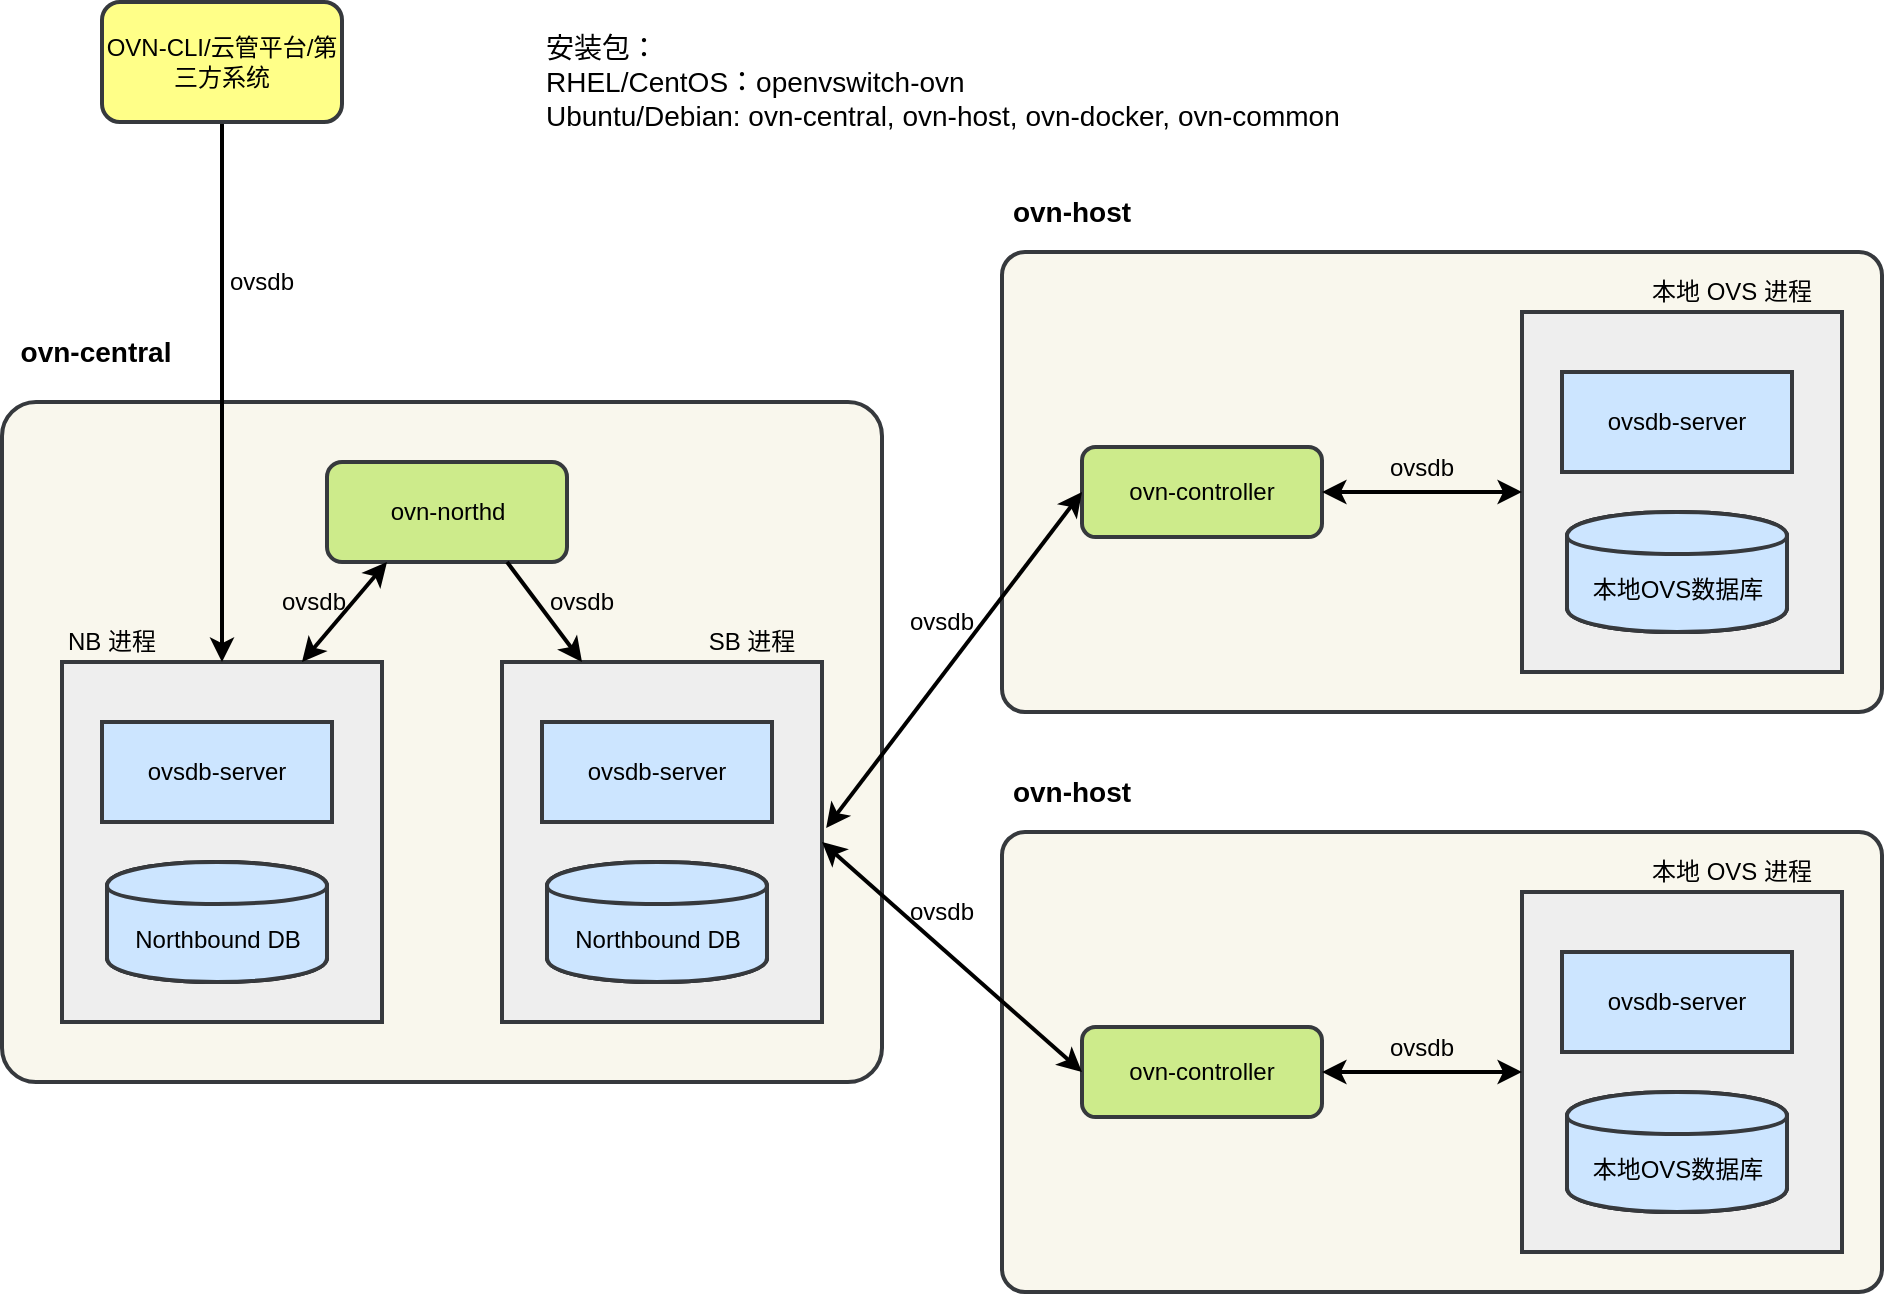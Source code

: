 <mxfile version="12.8.1" type="github">
  <diagram id="UbnmEzKU4DW8Wje90Gz_" name="Page-1">
    <mxGraphModel dx="1102" dy="1751" grid="1" gridSize="10" guides="1" tooltips="1" connect="1" arrows="1" fold="1" page="1" pageScale="1" pageWidth="827" pageHeight="1169" math="0" shadow="0">
      <root>
        <mxCell id="0" />
        <mxCell id="1" parent="0" />
        <mxCell id="Mz17t4GqtwZhGM6FCN8D-23" value="" style="rounded=1;whiteSpace=wrap;html=1;arcSize=5;fillColor=#f9f7ed;strokeColor=#36393d;strokeWidth=2;" parent="1" vertex="1">
          <mxGeometry x="50" y="160" width="440" height="340" as="geometry" />
        </mxCell>
        <mxCell id="Mz17t4GqtwZhGM6FCN8D-24" value="" style="rounded=0;whiteSpace=wrap;html=1;fillColor=#eeeeee;strokeColor=#36393d;strokeWidth=2;" parent="1" vertex="1">
          <mxGeometry x="80" y="290" width="160" height="180" as="geometry" />
        </mxCell>
        <mxCell id="Mz17t4GqtwZhGM6FCN8D-25" value="ovsdb-server" style="rounded=0;whiteSpace=wrap;html=1;fillColor=#cce5ff;strokeColor=#36393d;strokeWidth=2;" parent="1" vertex="1">
          <mxGeometry x="100" y="320" width="115" height="50" as="geometry" />
        </mxCell>
        <mxCell id="Mz17t4GqtwZhGM6FCN8D-26" value="Northbound DB" style="shape=cylinder;whiteSpace=wrap;html=1;boundedLbl=1;backgroundOutline=1;strokeWidth=2;" parent="1" vertex="1">
          <mxGeometry x="102.5" y="390" width="110" height="60" as="geometry" />
        </mxCell>
        <mxCell id="Mz17t4GqtwZhGM6FCN8D-27" value="Northbound DB" style="shape=cylinder;whiteSpace=wrap;html=1;boundedLbl=1;backgroundOutline=1;fillColor=#cce5ff;strokeColor=#36393d;strokeWidth=2;" parent="1" vertex="1">
          <mxGeometry x="102.5" y="390" width="110" height="60" as="geometry" />
        </mxCell>
        <mxCell id="Mz17t4GqtwZhGM6FCN8D-28" value="" style="rounded=0;whiteSpace=wrap;html=1;fillColor=#eeeeee;strokeColor=#36393d;strokeWidth=2;" parent="1" vertex="1">
          <mxGeometry x="300" y="290" width="160" height="180" as="geometry" />
        </mxCell>
        <mxCell id="Mz17t4GqtwZhGM6FCN8D-29" value="ovsdb-server" style="rounded=0;whiteSpace=wrap;html=1;fillColor=#cce5ff;strokeColor=#36393d;strokeWidth=2;" parent="1" vertex="1">
          <mxGeometry x="320" y="320" width="115" height="50" as="geometry" />
        </mxCell>
        <mxCell id="Mz17t4GqtwZhGM6FCN8D-30" value="Northbound DB" style="shape=cylinder;whiteSpace=wrap;html=1;boundedLbl=1;backgroundOutline=1;strokeWidth=2;" parent="1" vertex="1">
          <mxGeometry x="322.5" y="390" width="110" height="60" as="geometry" />
        </mxCell>
        <mxCell id="Mz17t4GqtwZhGM6FCN8D-31" value="Northbound DB" style="shape=cylinder;whiteSpace=wrap;html=1;boundedLbl=1;backgroundOutline=1;fillColor=#cce5ff;strokeColor=#36393d;strokeWidth=2;" parent="1" vertex="1">
          <mxGeometry x="322.5" y="390" width="110" height="60" as="geometry" />
        </mxCell>
        <mxCell id="Mz17t4GqtwZhGM6FCN8D-32" value="ovn-northd" style="rounded=1;whiteSpace=wrap;html=1;fillColor=#cdeb8b;strokeColor=#36393d;strokeWidth=2;" parent="1" vertex="1">
          <mxGeometry x="212.5" y="190" width="120" height="50" as="geometry" />
        </mxCell>
        <mxCell id="Mz17t4GqtwZhGM6FCN8D-33" value="" style="endArrow=classic;startArrow=classic;html=1;exitX=0.75;exitY=0;exitDx=0;exitDy=0;entryX=0.25;entryY=1;entryDx=0;entryDy=0;strokeWidth=2;" parent="1" source="Mz17t4GqtwZhGM6FCN8D-24" target="Mz17t4GqtwZhGM6FCN8D-32" edge="1">
          <mxGeometry width="50" height="50" relative="1" as="geometry">
            <mxPoint x="212.5" y="290" as="sourcePoint" />
            <mxPoint x="262.5" y="240" as="targetPoint" />
          </mxGeometry>
        </mxCell>
        <mxCell id="Mz17t4GqtwZhGM6FCN8D-35" value="NB 进程" style="text;html=1;strokeColor=none;fillColor=none;align=center;verticalAlign=middle;whiteSpace=wrap;rounded=0;strokeWidth=2;" parent="1" vertex="1">
          <mxGeometry x="80" y="270" width="50" height="20" as="geometry" />
        </mxCell>
        <mxCell id="Mz17t4GqtwZhGM6FCN8D-36" value="SB 进程" style="text;html=1;strokeColor=none;fillColor=none;align=center;verticalAlign=middle;whiteSpace=wrap;rounded=0;strokeWidth=2;" parent="1" vertex="1">
          <mxGeometry x="400" y="270" width="50" height="20" as="geometry" />
        </mxCell>
        <mxCell id="Mz17t4GqtwZhGM6FCN8D-38" value="ovsdb" style="text;html=1;strokeColor=none;fillColor=none;align=center;verticalAlign=middle;whiteSpace=wrap;rounded=0;strokeWidth=2;" parent="1" vertex="1">
          <mxGeometry x="186" y="250" width="40" height="20" as="geometry" />
        </mxCell>
        <mxCell id="Mz17t4GqtwZhGM6FCN8D-39" value="ovsdb" style="text;html=1;strokeColor=none;fillColor=none;align=center;verticalAlign=middle;whiteSpace=wrap;rounded=0;strokeWidth=2;" parent="1" vertex="1">
          <mxGeometry x="320" y="250" width="40" height="20" as="geometry" />
        </mxCell>
        <mxCell id="Mz17t4GqtwZhGM6FCN8D-40" value="" style="endArrow=classic;html=1;exitX=0.75;exitY=1;exitDx=0;exitDy=0;entryX=0.25;entryY=0;entryDx=0;entryDy=0;strokeWidth=2;" parent="1" source="Mz17t4GqtwZhGM6FCN8D-32" target="Mz17t4GqtwZhGM6FCN8D-28" edge="1">
          <mxGeometry width="50" height="50" relative="1" as="geometry">
            <mxPoint x="100" y="260" as="sourcePoint" />
            <mxPoint x="150" y="210" as="targetPoint" />
          </mxGeometry>
        </mxCell>
        <mxCell id="Mz17t4GqtwZhGM6FCN8D-41" value="" style="rounded=1;whiteSpace=wrap;html=1;arcSize=5;fillColor=#f9f7ed;strokeColor=#36393d;strokeWidth=2;" parent="1" vertex="1">
          <mxGeometry x="550" y="85" width="440" height="230" as="geometry" />
        </mxCell>
        <mxCell id="Mz17t4GqtwZhGM6FCN8D-42" value="ovn-controller" style="rounded=1;whiteSpace=wrap;html=1;fillColor=#cdeb8b;strokeColor=#36393d;strokeWidth=2;" parent="1" vertex="1">
          <mxGeometry x="590" y="182.5" width="120" height="45" as="geometry" />
        </mxCell>
        <mxCell id="Mz17t4GqtwZhGM6FCN8D-43" value="" style="rounded=0;whiteSpace=wrap;html=1;fillColor=#eeeeee;strokeColor=#36393d;strokeWidth=2;" parent="1" vertex="1">
          <mxGeometry x="810" y="115" width="160" height="180" as="geometry" />
        </mxCell>
        <mxCell id="Mz17t4GqtwZhGM6FCN8D-44" value="ovsdb-server" style="rounded=0;whiteSpace=wrap;html=1;fillColor=#cce5ff;strokeColor=#36393d;strokeWidth=2;" parent="1" vertex="1">
          <mxGeometry x="830" y="145" width="115" height="50" as="geometry" />
        </mxCell>
        <mxCell id="Mz17t4GqtwZhGM6FCN8D-45" value="Northbound DB" style="shape=cylinder;whiteSpace=wrap;html=1;boundedLbl=1;backgroundOutline=1;strokeWidth=2;" parent="1" vertex="1">
          <mxGeometry x="832.5" y="215" width="110" height="60" as="geometry" />
        </mxCell>
        <mxCell id="Mz17t4GqtwZhGM6FCN8D-46" value="本地OVS数据库" style="shape=cylinder;whiteSpace=wrap;html=1;boundedLbl=1;backgroundOutline=1;fillColor=#cce5ff;strokeColor=#36393d;strokeWidth=2;" parent="1" vertex="1">
          <mxGeometry x="832.5" y="215" width="110" height="60" as="geometry" />
        </mxCell>
        <mxCell id="Mz17t4GqtwZhGM6FCN8D-47" value="本地 OVS 进程" style="text;html=1;strokeColor=none;fillColor=none;align=center;verticalAlign=middle;whiteSpace=wrap;rounded=0;strokeWidth=2;" parent="1" vertex="1">
          <mxGeometry x="870" y="95" width="90" height="20" as="geometry" />
        </mxCell>
        <mxCell id="Mz17t4GqtwZhGM6FCN8D-48" value="&lt;font style=&quot;font-size: 14px&quot;&gt;&lt;b&gt;ovn-host&lt;/b&gt;&lt;/font&gt;" style="text;html=1;strokeColor=none;fillColor=none;align=center;verticalAlign=middle;whiteSpace=wrap;rounded=0;strokeWidth=2;" parent="1" vertex="1">
          <mxGeometry x="550" y="55" width="70" height="20" as="geometry" />
        </mxCell>
        <mxCell id="Mz17t4GqtwZhGM6FCN8D-49" value="" style="endArrow=classic;startArrow=classic;html=1;exitX=1;exitY=0.5;exitDx=0;exitDy=0;entryX=0;entryY=0.5;entryDx=0;entryDy=0;strokeWidth=2;" parent="1" source="Mz17t4GqtwZhGM6FCN8D-42" target="Mz17t4GqtwZhGM6FCN8D-43" edge="1">
          <mxGeometry width="50" height="50" relative="1" as="geometry">
            <mxPoint x="750" y="225" as="sourcePoint" />
            <mxPoint x="800" y="175" as="targetPoint" />
          </mxGeometry>
        </mxCell>
        <mxCell id="Mz17t4GqtwZhGM6FCN8D-50" value="" style="endArrow=classic;startArrow=classic;html=1;entryX=0;entryY=0.5;entryDx=0;entryDy=0;exitX=1.013;exitY=0.461;exitDx=0;exitDy=0;exitPerimeter=0;strokeWidth=2;" parent="1" source="Mz17t4GqtwZhGM6FCN8D-28" target="Mz17t4GqtwZhGM6FCN8D-42" edge="1">
          <mxGeometry width="50" height="50" relative="1" as="geometry">
            <mxPoint x="510" y="310" as="sourcePoint" />
            <mxPoint x="560" y="260" as="targetPoint" />
          </mxGeometry>
        </mxCell>
        <mxCell id="Mz17t4GqtwZhGM6FCN8D-51" value="" style="rounded=1;whiteSpace=wrap;html=1;arcSize=5;fillColor=#f9f7ed;strokeColor=#36393d;strokeWidth=2;" parent="1" vertex="1">
          <mxGeometry x="550" y="375" width="440" height="230" as="geometry" />
        </mxCell>
        <mxCell id="Mz17t4GqtwZhGM6FCN8D-52" value="ovn-controller" style="rounded=1;whiteSpace=wrap;html=1;fillColor=#cdeb8b;strokeColor=#36393d;strokeWidth=2;" parent="1" vertex="1">
          <mxGeometry x="590" y="472.5" width="120" height="45" as="geometry" />
        </mxCell>
        <mxCell id="Mz17t4GqtwZhGM6FCN8D-53" value="" style="rounded=0;whiteSpace=wrap;html=1;fillColor=#eeeeee;strokeColor=#36393d;strokeWidth=2;" parent="1" vertex="1">
          <mxGeometry x="810" y="405" width="160" height="180" as="geometry" />
        </mxCell>
        <mxCell id="Mz17t4GqtwZhGM6FCN8D-54" value="ovsdb-server" style="rounded=0;whiteSpace=wrap;html=1;fillColor=#cce5ff;strokeColor=#36393d;strokeWidth=2;" parent="1" vertex="1">
          <mxGeometry x="830" y="435" width="115" height="50" as="geometry" />
        </mxCell>
        <mxCell id="Mz17t4GqtwZhGM6FCN8D-55" value="Northbound DB" style="shape=cylinder;whiteSpace=wrap;html=1;boundedLbl=1;backgroundOutline=1;strokeWidth=2;" parent="1" vertex="1">
          <mxGeometry x="832.5" y="505" width="110" height="60" as="geometry" />
        </mxCell>
        <mxCell id="Mz17t4GqtwZhGM6FCN8D-56" value="本地OVS数据库" style="shape=cylinder;whiteSpace=wrap;html=1;boundedLbl=1;backgroundOutline=1;fillColor=#cce5ff;strokeColor=#36393d;strokeWidth=2;" parent="1" vertex="1">
          <mxGeometry x="832.5" y="505" width="110" height="60" as="geometry" />
        </mxCell>
        <mxCell id="Mz17t4GqtwZhGM6FCN8D-57" value="本地 OVS 进程" style="text;html=1;strokeColor=none;fillColor=none;align=center;verticalAlign=middle;whiteSpace=wrap;rounded=0;strokeWidth=2;" parent="1" vertex="1">
          <mxGeometry x="870" y="385" width="90" height="20" as="geometry" />
        </mxCell>
        <mxCell id="Mz17t4GqtwZhGM6FCN8D-58" value="&lt;b&gt;&lt;font style=&quot;font-size: 14px&quot;&gt;ovn-host&lt;/font&gt;&lt;/b&gt;" style="text;html=1;strokeColor=none;fillColor=none;align=center;verticalAlign=middle;whiteSpace=wrap;rounded=0;strokeWidth=2;" parent="1" vertex="1">
          <mxGeometry x="550" y="345" width="70" height="20" as="geometry" />
        </mxCell>
        <mxCell id="Mz17t4GqtwZhGM6FCN8D-59" value="" style="endArrow=classic;startArrow=classic;html=1;exitX=1;exitY=0.5;exitDx=0;exitDy=0;entryX=0;entryY=0.5;entryDx=0;entryDy=0;strokeWidth=2;" parent="1" source="Mz17t4GqtwZhGM6FCN8D-52" target="Mz17t4GqtwZhGM6FCN8D-53" edge="1">
          <mxGeometry width="50" height="50" relative="1" as="geometry">
            <mxPoint x="750" y="515" as="sourcePoint" />
            <mxPoint x="800" y="465" as="targetPoint" />
          </mxGeometry>
        </mxCell>
        <mxCell id="Mz17t4GqtwZhGM6FCN8D-60" value="" style="endArrow=classic;startArrow=classic;html=1;entryX=0;entryY=0.5;entryDx=0;entryDy=0;exitX=1;exitY=0.5;exitDx=0;exitDy=0;strokeWidth=2;" parent="1" source="Mz17t4GqtwZhGM6FCN8D-28" target="Mz17t4GqtwZhGM6FCN8D-52" edge="1">
          <mxGeometry width="50" height="50" relative="1" as="geometry">
            <mxPoint x="472.08" y="382.98" as="sourcePoint" />
            <mxPoint x="600" y="200" as="targetPoint" />
          </mxGeometry>
        </mxCell>
        <mxCell id="Mz17t4GqtwZhGM6FCN8D-61" value="&lt;b&gt;&lt;font style=&quot;font-size: 14px&quot;&gt;ovn-central&lt;/font&gt;&lt;/b&gt;" style="text;html=1;strokeColor=none;fillColor=none;align=center;verticalAlign=middle;whiteSpace=wrap;rounded=0;strokeWidth=2;" parent="1" vertex="1">
          <mxGeometry x="52.5" y="125" width="87.5" height="20" as="geometry" />
        </mxCell>
        <mxCell id="Mz17t4GqtwZhGM6FCN8D-63" value="ovsdb" style="text;html=1;strokeColor=none;fillColor=none;align=center;verticalAlign=middle;whiteSpace=wrap;rounded=0;strokeWidth=2;" parent="1" vertex="1">
          <mxGeometry x="740" y="472.5" width="40" height="20" as="geometry" />
        </mxCell>
        <mxCell id="Mz17t4GqtwZhGM6FCN8D-64" value="ovsdb" style="text;html=1;strokeColor=none;fillColor=none;align=center;verticalAlign=middle;whiteSpace=wrap;rounded=0;strokeWidth=2;" parent="1" vertex="1">
          <mxGeometry x="740" y="182.5" width="40" height="20" as="geometry" />
        </mxCell>
        <mxCell id="Mz17t4GqtwZhGM6FCN8D-65" value="ovsdb" style="text;html=1;strokeColor=none;fillColor=none;align=center;verticalAlign=middle;whiteSpace=wrap;rounded=0;strokeWidth=2;" parent="1" vertex="1">
          <mxGeometry x="500" y="260" width="40" height="20" as="geometry" />
        </mxCell>
        <mxCell id="Mz17t4GqtwZhGM6FCN8D-66" value="ovsdb" style="text;html=1;strokeColor=none;fillColor=none;align=center;verticalAlign=middle;whiteSpace=wrap;rounded=0;strokeWidth=2;" parent="1" vertex="1">
          <mxGeometry x="500" y="405" width="40" height="20" as="geometry" />
        </mxCell>
        <mxCell id="Mz17t4GqtwZhGM6FCN8D-68" style="edgeStyle=orthogonalEdgeStyle;rounded=0;orthogonalLoop=1;jettySize=auto;html=1;entryX=0.5;entryY=0;entryDx=0;entryDy=0;strokeWidth=2;" parent="1" source="Mz17t4GqtwZhGM6FCN8D-67" target="Mz17t4GqtwZhGM6FCN8D-24" edge="1">
          <mxGeometry relative="1" as="geometry" />
        </mxCell>
        <mxCell id="Mz17t4GqtwZhGM6FCN8D-67" value="OVN-CLI/云管平台/第三方系统" style="rounded=1;whiteSpace=wrap;html=1;fillColor=#ffff88;strokeColor=#36393d;strokeWidth=2;" parent="1" vertex="1">
          <mxGeometry x="100" y="-40" width="120" height="60" as="geometry" />
        </mxCell>
        <mxCell id="Mz17t4GqtwZhGM6FCN8D-69" value="ovsdb" style="text;html=1;strokeColor=none;fillColor=none;align=center;verticalAlign=middle;whiteSpace=wrap;rounded=0;strokeWidth=2;" parent="1" vertex="1">
          <mxGeometry x="160" y="90" width="40" height="20" as="geometry" />
        </mxCell>
        <mxCell id="j0-yWrpZcLK2SSLNnE_6-1" value="&lt;font style=&quot;font-size: 14px&quot;&gt;安装包：&lt;br&gt;RHEL/CentOS：openvswitch-ovn&lt;br&gt;Ubuntu/Debian: ovn-central, ovn-host, ovn-docker, ovn-common&lt;/font&gt;" style="text;html=1;strokeColor=none;fillColor=none;align=left;verticalAlign=middle;whiteSpace=wrap;rounded=0;" vertex="1" parent="1">
          <mxGeometry x="320" y="-10" width="400" height="20" as="geometry" />
        </mxCell>
      </root>
    </mxGraphModel>
  </diagram>
</mxfile>
